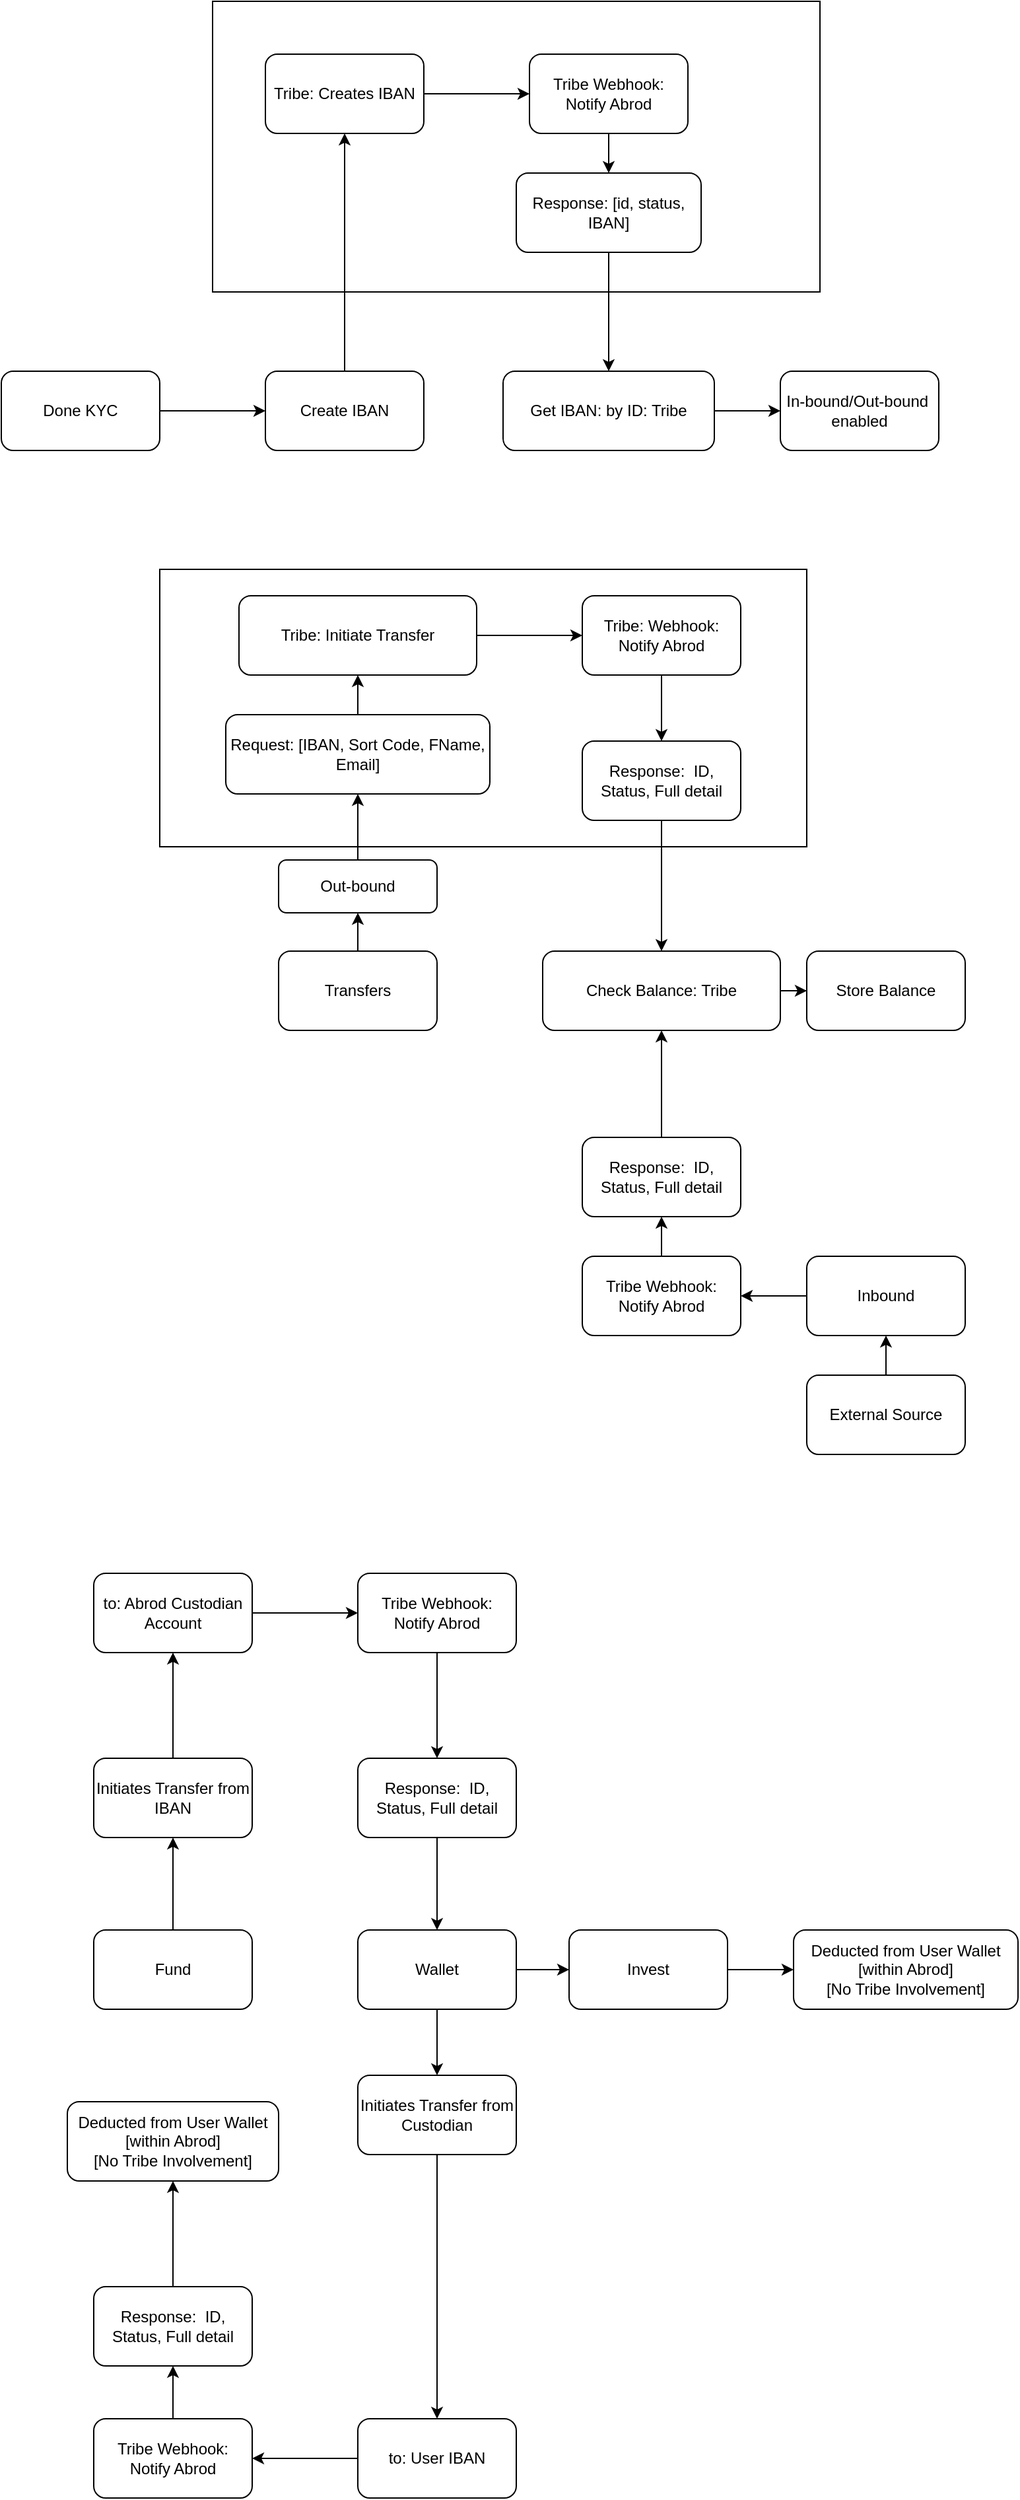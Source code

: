 <mxfile version="21.6.1" type="github">
  <diagram id="C5RBs43oDa-KdzZeNtuy" name="Page-1">
    <mxGraphModel dx="3520" dy="1824" grid="1" gridSize="10" guides="1" tooltips="1" connect="1" arrows="1" fold="1" page="1" pageScale="1" pageWidth="827" pageHeight="1169" math="0" shadow="0">
      <root>
        <mxCell id="WIyWlLk6GJQsqaUBKTNV-0" />
        <mxCell id="WIyWlLk6GJQsqaUBKTNV-1" parent="WIyWlLk6GJQsqaUBKTNV-0" />
        <mxCell id="Q7syjR6SLuBlEBHo_J01-30" value="" style="rounded=0;whiteSpace=wrap;html=1;" vertex="1" parent="WIyWlLk6GJQsqaUBKTNV-1">
          <mxGeometry x="130" y="970" width="490" height="210" as="geometry" />
        </mxCell>
        <mxCell id="Q7syjR6SLuBlEBHo_J01-12" value="" style="rounded=0;whiteSpace=wrap;html=1;" vertex="1" parent="WIyWlLk6GJQsqaUBKTNV-1">
          <mxGeometry x="170" y="540" width="460" height="220" as="geometry" />
        </mxCell>
        <mxCell id="Q7syjR6SLuBlEBHo_J01-2" value="" style="edgeStyle=orthogonalEdgeStyle;rounded=0;orthogonalLoop=1;jettySize=auto;html=1;" edge="1" parent="WIyWlLk6GJQsqaUBKTNV-1" source="Q7syjR6SLuBlEBHo_J01-0" target="Q7syjR6SLuBlEBHo_J01-1">
          <mxGeometry relative="1" as="geometry" />
        </mxCell>
        <mxCell id="Q7syjR6SLuBlEBHo_J01-0" value="Done KYC" style="rounded=1;whiteSpace=wrap;html=1;" vertex="1" parent="WIyWlLk6GJQsqaUBKTNV-1">
          <mxGeometry x="10" y="820" width="120" height="60" as="geometry" />
        </mxCell>
        <mxCell id="Q7syjR6SLuBlEBHo_J01-4" value="" style="edgeStyle=orthogonalEdgeStyle;rounded=0;orthogonalLoop=1;jettySize=auto;html=1;" edge="1" parent="WIyWlLk6GJQsqaUBKTNV-1" source="Q7syjR6SLuBlEBHo_J01-1" target="Q7syjR6SLuBlEBHo_J01-3">
          <mxGeometry relative="1" as="geometry" />
        </mxCell>
        <mxCell id="Q7syjR6SLuBlEBHo_J01-1" value="Create IBAN" style="whiteSpace=wrap;html=1;rounded=1;" vertex="1" parent="WIyWlLk6GJQsqaUBKTNV-1">
          <mxGeometry x="210" y="820" width="120" height="60" as="geometry" />
        </mxCell>
        <mxCell id="Q7syjR6SLuBlEBHo_J01-6" value="" style="edgeStyle=orthogonalEdgeStyle;rounded=0;orthogonalLoop=1;jettySize=auto;html=1;" edge="1" parent="WIyWlLk6GJQsqaUBKTNV-1" source="Q7syjR6SLuBlEBHo_J01-3" target="Q7syjR6SLuBlEBHo_J01-5">
          <mxGeometry relative="1" as="geometry" />
        </mxCell>
        <mxCell id="Q7syjR6SLuBlEBHo_J01-3" value="Tribe: Creates IBAN" style="whiteSpace=wrap;html=1;rounded=1;" vertex="1" parent="WIyWlLk6GJQsqaUBKTNV-1">
          <mxGeometry x="210" y="580" width="120" height="60" as="geometry" />
        </mxCell>
        <mxCell id="Q7syjR6SLuBlEBHo_J01-8" value="" style="edgeStyle=orthogonalEdgeStyle;rounded=0;orthogonalLoop=1;jettySize=auto;html=1;" edge="1" parent="WIyWlLk6GJQsqaUBKTNV-1" source="Q7syjR6SLuBlEBHo_J01-5" target="Q7syjR6SLuBlEBHo_J01-7">
          <mxGeometry relative="1" as="geometry" />
        </mxCell>
        <mxCell id="Q7syjR6SLuBlEBHo_J01-5" value="Tribe Webhook: Notify Abrod" style="whiteSpace=wrap;html=1;rounded=1;" vertex="1" parent="WIyWlLk6GJQsqaUBKTNV-1">
          <mxGeometry x="410" y="580" width="120" height="60" as="geometry" />
        </mxCell>
        <mxCell id="Q7syjR6SLuBlEBHo_J01-10" value="" style="edgeStyle=orthogonalEdgeStyle;rounded=0;orthogonalLoop=1;jettySize=auto;html=1;" edge="1" parent="WIyWlLk6GJQsqaUBKTNV-1" source="Q7syjR6SLuBlEBHo_J01-7" target="Q7syjR6SLuBlEBHo_J01-9">
          <mxGeometry relative="1" as="geometry" />
        </mxCell>
        <mxCell id="Q7syjR6SLuBlEBHo_J01-7" value="Response: [id, status, IBAN]" style="whiteSpace=wrap;html=1;rounded=1;" vertex="1" parent="WIyWlLk6GJQsqaUBKTNV-1">
          <mxGeometry x="400" y="670" width="140" height="60" as="geometry" />
        </mxCell>
        <mxCell id="Q7syjR6SLuBlEBHo_J01-14" value="" style="edgeStyle=orthogonalEdgeStyle;rounded=0;orthogonalLoop=1;jettySize=auto;html=1;" edge="1" parent="WIyWlLk6GJQsqaUBKTNV-1" source="Q7syjR6SLuBlEBHo_J01-9" target="Q7syjR6SLuBlEBHo_J01-13">
          <mxGeometry relative="1" as="geometry" />
        </mxCell>
        <mxCell id="Q7syjR6SLuBlEBHo_J01-9" value="Get IBAN: by ID: Tribe" style="whiteSpace=wrap;html=1;rounded=1;" vertex="1" parent="WIyWlLk6GJQsqaUBKTNV-1">
          <mxGeometry x="390" y="820" width="160" height="60" as="geometry" />
        </mxCell>
        <mxCell id="Q7syjR6SLuBlEBHo_J01-13" value="In-bound/Out-bound&amp;nbsp;&lt;br&gt;enabled" style="whiteSpace=wrap;html=1;rounded=1;" vertex="1" parent="WIyWlLk6GJQsqaUBKTNV-1">
          <mxGeometry x="600" y="820" width="120" height="60" as="geometry" />
        </mxCell>
        <mxCell id="Q7syjR6SLuBlEBHo_J01-17" value="" style="edgeStyle=orthogonalEdgeStyle;rounded=0;orthogonalLoop=1;jettySize=auto;html=1;" edge="1" parent="WIyWlLk6GJQsqaUBKTNV-1" source="Q7syjR6SLuBlEBHo_J01-15" target="Q7syjR6SLuBlEBHo_J01-16">
          <mxGeometry relative="1" as="geometry" />
        </mxCell>
        <mxCell id="Q7syjR6SLuBlEBHo_J01-15" value="Transfers" style="rounded=1;whiteSpace=wrap;html=1;" vertex="1" parent="WIyWlLk6GJQsqaUBKTNV-1">
          <mxGeometry x="220" y="1259" width="120" height="60" as="geometry" />
        </mxCell>
        <mxCell id="Q7syjR6SLuBlEBHo_J01-19" value="" style="edgeStyle=orthogonalEdgeStyle;rounded=0;orthogonalLoop=1;jettySize=auto;html=1;" edge="1" parent="WIyWlLk6GJQsqaUBKTNV-1" source="Q7syjR6SLuBlEBHo_J01-16" target="Q7syjR6SLuBlEBHo_J01-18">
          <mxGeometry relative="1" as="geometry" />
        </mxCell>
        <mxCell id="Q7syjR6SLuBlEBHo_J01-16" value="Out-bound" style="whiteSpace=wrap;html=1;rounded=1;" vertex="1" parent="WIyWlLk6GJQsqaUBKTNV-1">
          <mxGeometry x="220" y="1190" width="120" height="40" as="geometry" />
        </mxCell>
        <mxCell id="Q7syjR6SLuBlEBHo_J01-21" value="" style="edgeStyle=orthogonalEdgeStyle;rounded=0;orthogonalLoop=1;jettySize=auto;html=1;" edge="1" parent="WIyWlLk6GJQsqaUBKTNV-1" source="Q7syjR6SLuBlEBHo_J01-18" target="Q7syjR6SLuBlEBHo_J01-20">
          <mxGeometry relative="1" as="geometry" />
        </mxCell>
        <mxCell id="Q7syjR6SLuBlEBHo_J01-18" value="Request: [IBAN, Sort Code, FName, Email]" style="whiteSpace=wrap;html=1;rounded=1;" vertex="1" parent="WIyWlLk6GJQsqaUBKTNV-1">
          <mxGeometry x="180" y="1080" width="200" height="60" as="geometry" />
        </mxCell>
        <mxCell id="Q7syjR6SLuBlEBHo_J01-23" value="" style="edgeStyle=orthogonalEdgeStyle;rounded=0;orthogonalLoop=1;jettySize=auto;html=1;" edge="1" parent="WIyWlLk6GJQsqaUBKTNV-1" source="Q7syjR6SLuBlEBHo_J01-20" target="Q7syjR6SLuBlEBHo_J01-22">
          <mxGeometry relative="1" as="geometry" />
        </mxCell>
        <mxCell id="Q7syjR6SLuBlEBHo_J01-20" value="Tribe: Initiate Transfer" style="whiteSpace=wrap;html=1;rounded=1;" vertex="1" parent="WIyWlLk6GJQsqaUBKTNV-1">
          <mxGeometry x="190" y="990" width="180" height="60" as="geometry" />
        </mxCell>
        <mxCell id="Q7syjR6SLuBlEBHo_J01-25" value="" style="edgeStyle=orthogonalEdgeStyle;rounded=0;orthogonalLoop=1;jettySize=auto;html=1;" edge="1" parent="WIyWlLk6GJQsqaUBKTNV-1" source="Q7syjR6SLuBlEBHo_J01-22" target="Q7syjR6SLuBlEBHo_J01-24">
          <mxGeometry relative="1" as="geometry" />
        </mxCell>
        <mxCell id="Q7syjR6SLuBlEBHo_J01-22" value="Tribe: Webhook:&lt;br&gt;Notify Abrod" style="whiteSpace=wrap;html=1;rounded=1;" vertex="1" parent="WIyWlLk6GJQsqaUBKTNV-1">
          <mxGeometry x="450" y="990" width="120" height="60" as="geometry" />
        </mxCell>
        <mxCell id="Q7syjR6SLuBlEBHo_J01-27" value="" style="edgeStyle=orthogonalEdgeStyle;rounded=0;orthogonalLoop=1;jettySize=auto;html=1;" edge="1" parent="WIyWlLk6GJQsqaUBKTNV-1" source="Q7syjR6SLuBlEBHo_J01-24" target="Q7syjR6SLuBlEBHo_J01-26">
          <mxGeometry relative="1" as="geometry" />
        </mxCell>
        <mxCell id="Q7syjR6SLuBlEBHo_J01-24" value="Response:&amp;nbsp; ID, Status, Full detail" style="whiteSpace=wrap;html=1;rounded=1;" vertex="1" parent="WIyWlLk6GJQsqaUBKTNV-1">
          <mxGeometry x="450" y="1100" width="120" height="60" as="geometry" />
        </mxCell>
        <mxCell id="Q7syjR6SLuBlEBHo_J01-29" value="" style="edgeStyle=orthogonalEdgeStyle;rounded=0;orthogonalLoop=1;jettySize=auto;html=1;" edge="1" parent="WIyWlLk6GJQsqaUBKTNV-1" source="Q7syjR6SLuBlEBHo_J01-26" target="Q7syjR6SLuBlEBHo_J01-28">
          <mxGeometry relative="1" as="geometry" />
        </mxCell>
        <mxCell id="Q7syjR6SLuBlEBHo_J01-26" value="Check Balance: Tribe" style="whiteSpace=wrap;html=1;rounded=1;" vertex="1" parent="WIyWlLk6GJQsqaUBKTNV-1">
          <mxGeometry x="420" y="1259" width="180" height="60" as="geometry" />
        </mxCell>
        <mxCell id="Q7syjR6SLuBlEBHo_J01-28" value="Store Balance" style="whiteSpace=wrap;html=1;rounded=1;" vertex="1" parent="WIyWlLk6GJQsqaUBKTNV-1">
          <mxGeometry x="620" y="1259" width="120" height="60" as="geometry" />
        </mxCell>
        <mxCell id="Q7syjR6SLuBlEBHo_J01-33" value="" style="edgeStyle=orthogonalEdgeStyle;rounded=0;orthogonalLoop=1;jettySize=auto;html=1;" edge="1" parent="WIyWlLk6GJQsqaUBKTNV-1" source="Q7syjR6SLuBlEBHo_J01-31" target="Q7syjR6SLuBlEBHo_J01-32">
          <mxGeometry relative="1" as="geometry" />
        </mxCell>
        <mxCell id="Q7syjR6SLuBlEBHo_J01-31" value="External Source" style="rounded=1;whiteSpace=wrap;html=1;" vertex="1" parent="WIyWlLk6GJQsqaUBKTNV-1">
          <mxGeometry x="620" y="1580" width="120" height="60" as="geometry" />
        </mxCell>
        <mxCell id="Q7syjR6SLuBlEBHo_J01-37" value="" style="edgeStyle=orthogonalEdgeStyle;rounded=0;orthogonalLoop=1;jettySize=auto;html=1;" edge="1" parent="WIyWlLk6GJQsqaUBKTNV-1" source="Q7syjR6SLuBlEBHo_J01-32" target="Q7syjR6SLuBlEBHo_J01-36">
          <mxGeometry relative="1" as="geometry" />
        </mxCell>
        <mxCell id="Q7syjR6SLuBlEBHo_J01-32" value="Inbound" style="whiteSpace=wrap;html=1;rounded=1;" vertex="1" parent="WIyWlLk6GJQsqaUBKTNV-1">
          <mxGeometry x="620" y="1490" width="120" height="60" as="geometry" />
        </mxCell>
        <mxCell id="Q7syjR6SLuBlEBHo_J01-39" value="" style="edgeStyle=orthogonalEdgeStyle;rounded=0;orthogonalLoop=1;jettySize=auto;html=1;" edge="1" parent="WIyWlLk6GJQsqaUBKTNV-1" source="Q7syjR6SLuBlEBHo_J01-36" target="Q7syjR6SLuBlEBHo_J01-38">
          <mxGeometry relative="1" as="geometry" />
        </mxCell>
        <mxCell id="Q7syjR6SLuBlEBHo_J01-36" value="Tribe Webhook: Notify Abrod" style="whiteSpace=wrap;html=1;rounded=1;" vertex="1" parent="WIyWlLk6GJQsqaUBKTNV-1">
          <mxGeometry x="450" y="1490" width="120" height="60" as="geometry" />
        </mxCell>
        <mxCell id="Q7syjR6SLuBlEBHo_J01-40" value="" style="edgeStyle=orthogonalEdgeStyle;rounded=0;orthogonalLoop=1;jettySize=auto;html=1;" edge="1" parent="WIyWlLk6GJQsqaUBKTNV-1" source="Q7syjR6SLuBlEBHo_J01-38" target="Q7syjR6SLuBlEBHo_J01-26">
          <mxGeometry relative="1" as="geometry" />
        </mxCell>
        <mxCell id="Q7syjR6SLuBlEBHo_J01-38" value="Response:&amp;nbsp; ID, Status, Full detail" style="whiteSpace=wrap;html=1;rounded=1;" vertex="1" parent="WIyWlLk6GJQsqaUBKTNV-1">
          <mxGeometry x="450" y="1400" width="120" height="60" as="geometry" />
        </mxCell>
        <mxCell id="Q7syjR6SLuBlEBHo_J01-49" value="" style="edgeStyle=orthogonalEdgeStyle;rounded=0;orthogonalLoop=1;jettySize=auto;html=1;" edge="1" parent="WIyWlLk6GJQsqaUBKTNV-1" source="Q7syjR6SLuBlEBHo_J01-41" target="Q7syjR6SLuBlEBHo_J01-48">
          <mxGeometry relative="1" as="geometry" />
        </mxCell>
        <mxCell id="Q7syjR6SLuBlEBHo_J01-41" value="Fund" style="rounded=1;whiteSpace=wrap;html=1;" vertex="1" parent="WIyWlLk6GJQsqaUBKTNV-1">
          <mxGeometry x="80" y="2000" width="120" height="60" as="geometry" />
        </mxCell>
        <mxCell id="Q7syjR6SLuBlEBHo_J01-58" value="" style="edgeStyle=orthogonalEdgeStyle;rounded=0;orthogonalLoop=1;jettySize=auto;html=1;" edge="1" parent="WIyWlLk6GJQsqaUBKTNV-1" source="Q7syjR6SLuBlEBHo_J01-45" target="Q7syjR6SLuBlEBHo_J01-57">
          <mxGeometry relative="1" as="geometry" />
        </mxCell>
        <mxCell id="Q7syjR6SLuBlEBHo_J01-62" value="" style="edgeStyle=orthogonalEdgeStyle;rounded=0;orthogonalLoop=1;jettySize=auto;html=1;" edge="1" parent="WIyWlLk6GJQsqaUBKTNV-1" source="Q7syjR6SLuBlEBHo_J01-45" target="Q7syjR6SLuBlEBHo_J01-61">
          <mxGeometry relative="1" as="geometry" />
        </mxCell>
        <mxCell id="Q7syjR6SLuBlEBHo_J01-45" value="Wallet" style="rounded=1;whiteSpace=wrap;html=1;" vertex="1" parent="WIyWlLk6GJQsqaUBKTNV-1">
          <mxGeometry x="280" y="2000" width="120" height="60" as="geometry" />
        </mxCell>
        <mxCell id="Q7syjR6SLuBlEBHo_J01-51" value="" style="edgeStyle=orthogonalEdgeStyle;rounded=0;orthogonalLoop=1;jettySize=auto;html=1;" edge="1" parent="WIyWlLk6GJQsqaUBKTNV-1" source="Q7syjR6SLuBlEBHo_J01-48" target="Q7syjR6SLuBlEBHo_J01-50">
          <mxGeometry relative="1" as="geometry" />
        </mxCell>
        <mxCell id="Q7syjR6SLuBlEBHo_J01-48" value="Initiates Transfer from IBAN" style="whiteSpace=wrap;html=1;rounded=1;" vertex="1" parent="WIyWlLk6GJQsqaUBKTNV-1">
          <mxGeometry x="80" y="1870" width="120" height="60" as="geometry" />
        </mxCell>
        <mxCell id="Q7syjR6SLuBlEBHo_J01-53" value="" style="edgeStyle=orthogonalEdgeStyle;rounded=0;orthogonalLoop=1;jettySize=auto;html=1;" edge="1" parent="WIyWlLk6GJQsqaUBKTNV-1" source="Q7syjR6SLuBlEBHo_J01-50" target="Q7syjR6SLuBlEBHo_J01-52">
          <mxGeometry relative="1" as="geometry" />
        </mxCell>
        <mxCell id="Q7syjR6SLuBlEBHo_J01-50" value="to: Abrod Custodian Account" style="whiteSpace=wrap;html=1;rounded=1;" vertex="1" parent="WIyWlLk6GJQsqaUBKTNV-1">
          <mxGeometry x="80" y="1730" width="120" height="60" as="geometry" />
        </mxCell>
        <mxCell id="Q7syjR6SLuBlEBHo_J01-55" value="" style="edgeStyle=orthogonalEdgeStyle;rounded=0;orthogonalLoop=1;jettySize=auto;html=1;" edge="1" parent="WIyWlLk6GJQsqaUBKTNV-1" source="Q7syjR6SLuBlEBHo_J01-52" target="Q7syjR6SLuBlEBHo_J01-54">
          <mxGeometry relative="1" as="geometry" />
        </mxCell>
        <mxCell id="Q7syjR6SLuBlEBHo_J01-52" value="Tribe Webhook: Notify Abrod" style="whiteSpace=wrap;html=1;rounded=1;" vertex="1" parent="WIyWlLk6GJQsqaUBKTNV-1">
          <mxGeometry x="280" y="1730" width="120" height="60" as="geometry" />
        </mxCell>
        <mxCell id="Q7syjR6SLuBlEBHo_J01-56" value="" style="edgeStyle=orthogonalEdgeStyle;rounded=0;orthogonalLoop=1;jettySize=auto;html=1;" edge="1" parent="WIyWlLk6GJQsqaUBKTNV-1" source="Q7syjR6SLuBlEBHo_J01-54" target="Q7syjR6SLuBlEBHo_J01-45">
          <mxGeometry relative="1" as="geometry" />
        </mxCell>
        <mxCell id="Q7syjR6SLuBlEBHo_J01-54" value="Response:&amp;nbsp; ID, Status, Full detail" style="whiteSpace=wrap;html=1;rounded=1;" vertex="1" parent="WIyWlLk6GJQsqaUBKTNV-1">
          <mxGeometry x="280" y="1870" width="120" height="60" as="geometry" />
        </mxCell>
        <mxCell id="Q7syjR6SLuBlEBHo_J01-60" value="" style="edgeStyle=orthogonalEdgeStyle;rounded=0;orthogonalLoop=1;jettySize=auto;html=1;" edge="1" parent="WIyWlLk6GJQsqaUBKTNV-1" source="Q7syjR6SLuBlEBHo_J01-57" target="Q7syjR6SLuBlEBHo_J01-59">
          <mxGeometry relative="1" as="geometry" />
        </mxCell>
        <mxCell id="Q7syjR6SLuBlEBHo_J01-57" value="Invest" style="whiteSpace=wrap;html=1;rounded=1;" vertex="1" parent="WIyWlLk6GJQsqaUBKTNV-1">
          <mxGeometry x="440" y="2000" width="120" height="60" as="geometry" />
        </mxCell>
        <mxCell id="Q7syjR6SLuBlEBHo_J01-59" value="Deducted from User Wallet&lt;br style=&quot;border-color: var(--border-color);&quot;&gt;[within Abrod]&lt;br style=&quot;border-color: var(--border-color);&quot;&gt;[No Tribe Involvement]" style="whiteSpace=wrap;html=1;rounded=1;" vertex="1" parent="WIyWlLk6GJQsqaUBKTNV-1">
          <mxGeometry x="610" y="2000" width="170" height="60" as="geometry" />
        </mxCell>
        <mxCell id="Q7syjR6SLuBlEBHo_J01-64" value="" style="edgeStyle=orthogonalEdgeStyle;rounded=0;orthogonalLoop=1;jettySize=auto;html=1;" edge="1" parent="WIyWlLk6GJQsqaUBKTNV-1" source="Q7syjR6SLuBlEBHo_J01-61" target="Q7syjR6SLuBlEBHo_J01-63">
          <mxGeometry relative="1" as="geometry" />
        </mxCell>
        <mxCell id="Q7syjR6SLuBlEBHo_J01-61" value="Initiates Transfer from Custodian" style="whiteSpace=wrap;html=1;rounded=1;" vertex="1" parent="WIyWlLk6GJQsqaUBKTNV-1">
          <mxGeometry x="280" y="2110" width="120" height="60" as="geometry" />
        </mxCell>
        <mxCell id="Q7syjR6SLuBlEBHo_J01-66" value="" style="edgeStyle=orthogonalEdgeStyle;rounded=0;orthogonalLoop=1;jettySize=auto;html=1;" edge="1" parent="WIyWlLk6GJQsqaUBKTNV-1" source="Q7syjR6SLuBlEBHo_J01-63" target="Q7syjR6SLuBlEBHo_J01-65">
          <mxGeometry relative="1" as="geometry" />
        </mxCell>
        <mxCell id="Q7syjR6SLuBlEBHo_J01-63" value="to: User IBAN" style="whiteSpace=wrap;html=1;rounded=1;" vertex="1" parent="WIyWlLk6GJQsqaUBKTNV-1">
          <mxGeometry x="280" y="2370" width="120" height="60" as="geometry" />
        </mxCell>
        <mxCell id="Q7syjR6SLuBlEBHo_J01-68" value="" style="edgeStyle=orthogonalEdgeStyle;rounded=0;orthogonalLoop=1;jettySize=auto;html=1;" edge="1" parent="WIyWlLk6GJQsqaUBKTNV-1" source="Q7syjR6SLuBlEBHo_J01-65" target="Q7syjR6SLuBlEBHo_J01-67">
          <mxGeometry relative="1" as="geometry" />
        </mxCell>
        <mxCell id="Q7syjR6SLuBlEBHo_J01-65" value="Tribe Webhook: Notify Abrod" style="whiteSpace=wrap;html=1;rounded=1;" vertex="1" parent="WIyWlLk6GJQsqaUBKTNV-1">
          <mxGeometry x="80" y="2370" width="120" height="60" as="geometry" />
        </mxCell>
        <mxCell id="Q7syjR6SLuBlEBHo_J01-70" value="" style="edgeStyle=orthogonalEdgeStyle;rounded=0;orthogonalLoop=1;jettySize=auto;html=1;" edge="1" parent="WIyWlLk6GJQsqaUBKTNV-1" source="Q7syjR6SLuBlEBHo_J01-67" target="Q7syjR6SLuBlEBHo_J01-69">
          <mxGeometry relative="1" as="geometry" />
        </mxCell>
        <mxCell id="Q7syjR6SLuBlEBHo_J01-67" value="Response:&amp;nbsp; ID, Status, Full detail" style="whiteSpace=wrap;html=1;rounded=1;" vertex="1" parent="WIyWlLk6GJQsqaUBKTNV-1">
          <mxGeometry x="80" y="2270" width="120" height="60" as="geometry" />
        </mxCell>
        <mxCell id="Q7syjR6SLuBlEBHo_J01-69" value="Deducted from User Wallet&lt;br style=&quot;border-color: var(--border-color);&quot;&gt;[within Abrod]&lt;br style=&quot;border-color: var(--border-color);&quot;&gt;[No Tribe Involvement]" style="whiteSpace=wrap;html=1;rounded=1;" vertex="1" parent="WIyWlLk6GJQsqaUBKTNV-1">
          <mxGeometry x="60" y="2130" width="160" height="60" as="geometry" />
        </mxCell>
      </root>
    </mxGraphModel>
  </diagram>
</mxfile>
